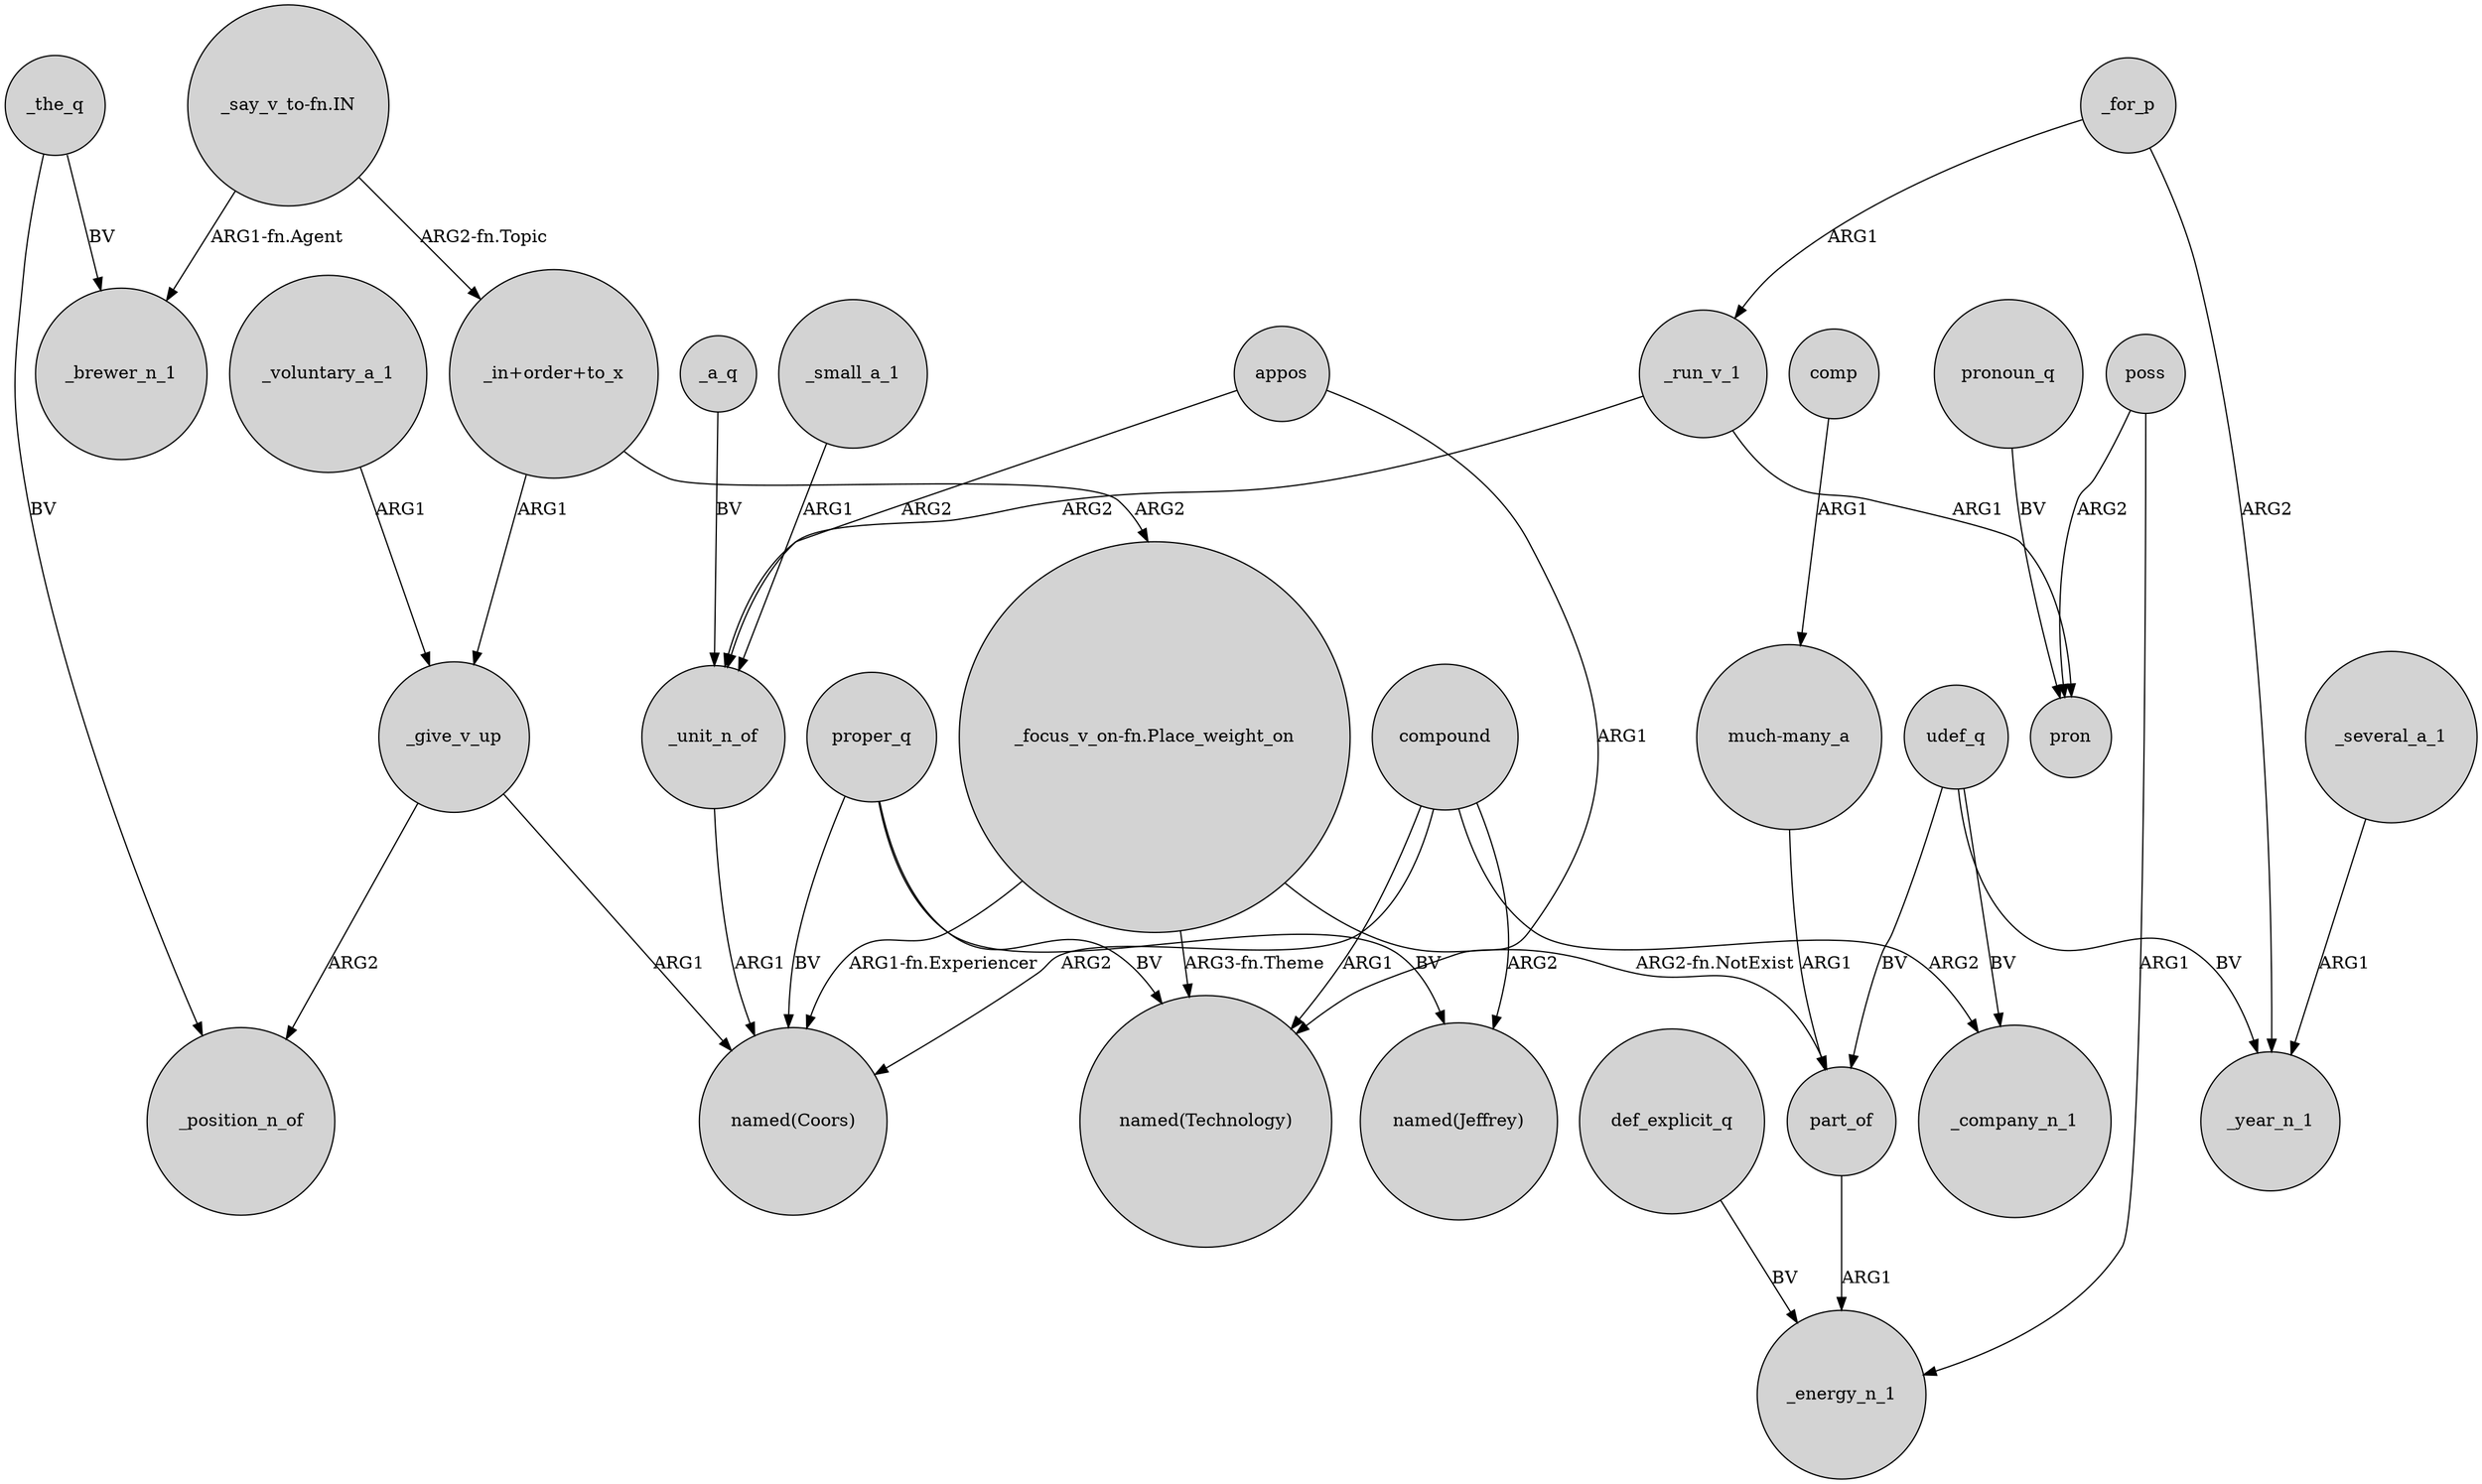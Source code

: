 digraph {
	node [shape=circle style=filled]
	"_say_v_to-fn.IN" -> _brewer_n_1 [label="ARG1-fn.Agent"]
	"_focus_v_on-fn.Place_weight_on" -> part_of [label="ARG2-fn.NotExist"]
	udef_q -> part_of [label=BV]
	poss -> pron [label=ARG2]
	_for_p -> _year_n_1 [label=ARG2]
	"_focus_v_on-fn.Place_weight_on" -> "named(Technology)" [label="ARG3-fn.Theme"]
	def_explicit_q -> _energy_n_1 [label=BV]
	"much-many_a" -> part_of [label=ARG1]
	compound -> _company_n_1 [label=ARG2]
	_run_v_1 -> pron [label=ARG1]
	compound -> "named(Technology)" [label=ARG1]
	"_in+order+to_x" -> _give_v_up [label=ARG1]
	_voluntary_a_1 -> _give_v_up [label=ARG1]
	_the_q -> _position_n_of [label=BV]
	_small_a_1 -> _unit_n_of [label=ARG1]
	part_of -> _energy_n_1 [label=ARG1]
	"_say_v_to-fn.IN" -> "_in+order+to_x" [label="ARG2-fn.Topic"]
	pronoun_q -> pron [label=BV]
	compound -> "named(Jeffrey)" [label=ARG2]
	comp -> "much-many_a" [label=ARG1]
	_run_v_1 -> _unit_n_of [label=ARG2]
	_give_v_up -> _position_n_of [label=ARG2]
	_a_q -> _unit_n_of [label=BV]
	poss -> _energy_n_1 [label=ARG1]
	_unit_n_of -> "named(Coors)" [label=ARG1]
	proper_q -> "named(Coors)" [label=BV]
	_give_v_up -> "named(Coors)" [label=ARG1]
	"_in+order+to_x" -> "_focus_v_on-fn.Place_weight_on" [label=ARG2]
	proper_q -> "named(Technology)" [label=BV]
	udef_q -> _year_n_1 [label=BV]
	_for_p -> _run_v_1 [label=ARG1]
	proper_q -> "named(Jeffrey)" [label=BV]
	_several_a_1 -> _year_n_1 [label=ARG1]
	_the_q -> _brewer_n_1 [label=BV]
	"_focus_v_on-fn.Place_weight_on" -> "named(Coors)" [label="ARG1-fn.Experiencer"]
	compound -> "named(Coors)" [label=ARG2]
	udef_q -> _company_n_1 [label=BV]
	appos -> _unit_n_of [label=ARG2]
	appos -> "named(Technology)" [label=ARG1]
}
